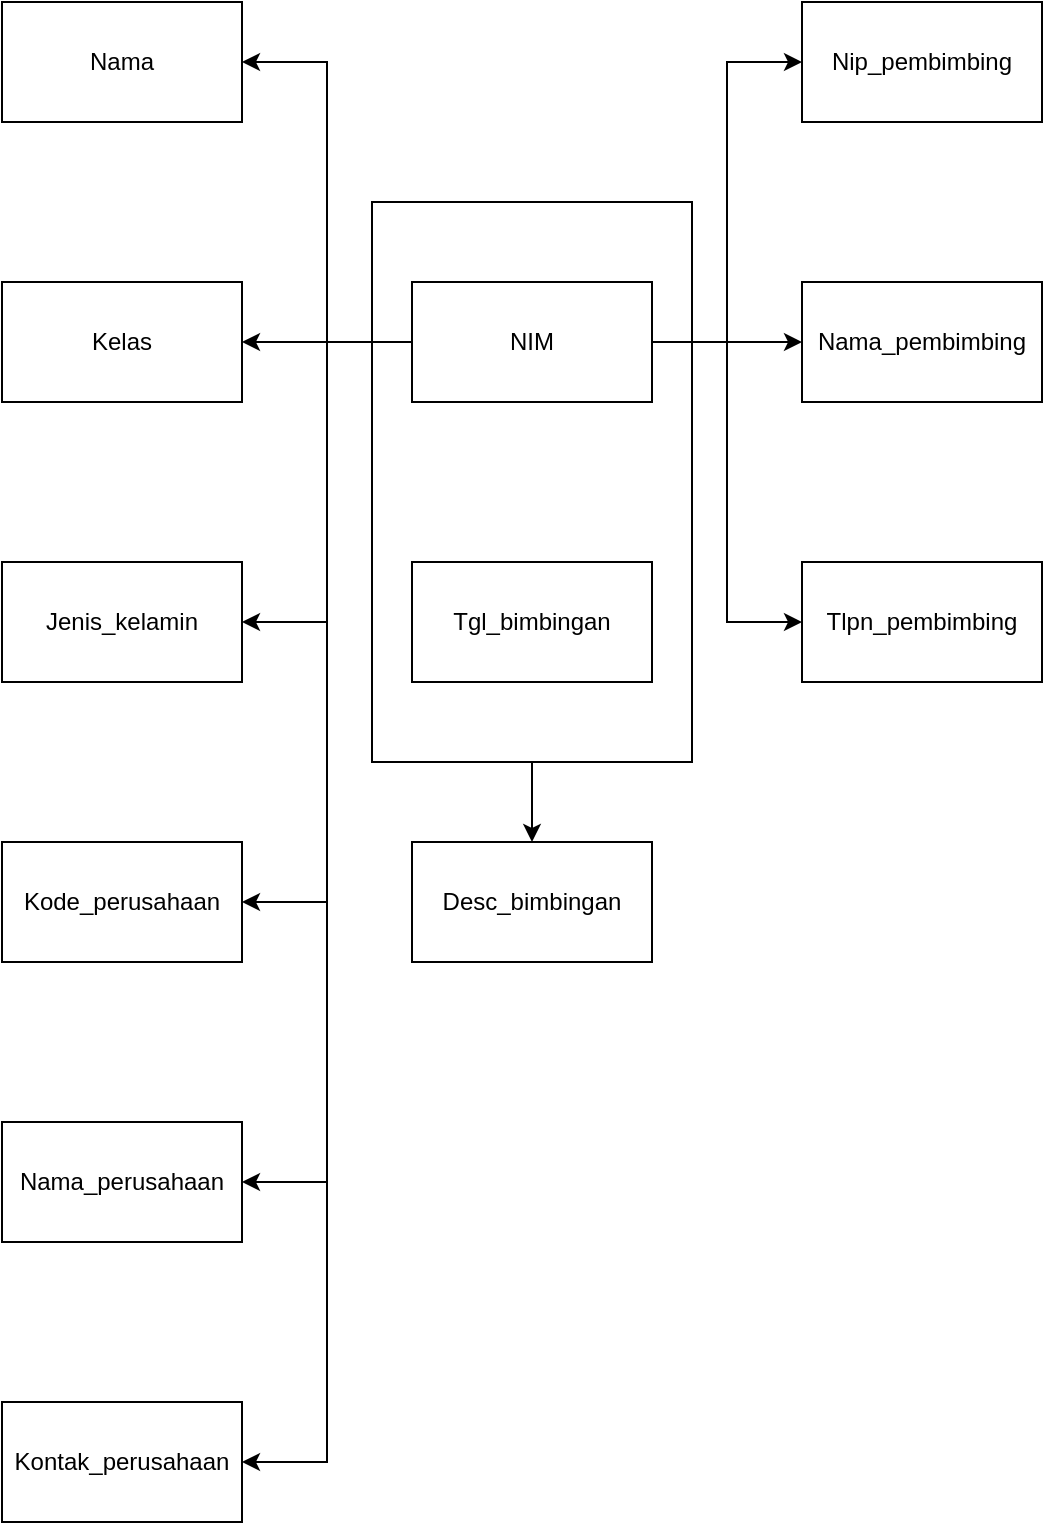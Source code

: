 <mxfile version="22.1.20" type="github">
  <diagram name="Page-1" id="G_xCwSRGJ0kAOkPJU6eo">
    <mxGraphModel dx="1222" dy="634" grid="1" gridSize="10" guides="1" tooltips="1" connect="1" arrows="1" fold="1" page="1" pageScale="1" pageWidth="850" pageHeight="1100" math="0" shadow="0">
      <root>
        <mxCell id="0" />
        <mxCell id="1" parent="0" />
        <mxCell id="JS-w8vRDpSTvWcYydV8G-9" style="edgeStyle=orthogonalEdgeStyle;rounded=0;orthogonalLoop=1;jettySize=auto;html=1;exitX=0.5;exitY=1;exitDx=0;exitDy=0;entryX=0.5;entryY=0;entryDx=0;entryDy=0;labelBackgroundColor=none;fontColor=default;" edge="1" parent="1" source="JS-w8vRDpSTvWcYydV8G-8" target="JS-w8vRDpSTvWcYydV8G-6">
          <mxGeometry relative="1" as="geometry" />
        </mxCell>
        <mxCell id="JS-w8vRDpSTvWcYydV8G-8" value="" style="rounded=0;whiteSpace=wrap;html=1;labelBackgroundColor=none;" vertex="1" parent="1">
          <mxGeometry x="265" y="220" width="160" height="280" as="geometry" />
        </mxCell>
        <mxCell id="JS-w8vRDpSTvWcYydV8G-43" style="edgeStyle=orthogonalEdgeStyle;rounded=0;orthogonalLoop=1;jettySize=auto;html=1;exitX=0;exitY=0.5;exitDx=0;exitDy=0;entryX=1;entryY=0.5;entryDx=0;entryDy=0;labelBackgroundColor=none;fontColor=default;" edge="1" parent="1" source="JS-w8vRDpSTvWcYydV8G-1" target="JS-w8vRDpSTvWcYydV8G-20">
          <mxGeometry relative="1" as="geometry" />
        </mxCell>
        <mxCell id="JS-w8vRDpSTvWcYydV8G-44" style="edgeStyle=orthogonalEdgeStyle;rounded=0;orthogonalLoop=1;jettySize=auto;html=1;exitX=0;exitY=0.5;exitDx=0;exitDy=0;entryX=1;entryY=0.5;entryDx=0;entryDy=0;labelBackgroundColor=none;fontColor=default;" edge="1" parent="1" source="JS-w8vRDpSTvWcYydV8G-1" target="JS-w8vRDpSTvWcYydV8G-26">
          <mxGeometry relative="1" as="geometry" />
        </mxCell>
        <mxCell id="JS-w8vRDpSTvWcYydV8G-45" style="edgeStyle=orthogonalEdgeStyle;rounded=0;orthogonalLoop=1;jettySize=auto;html=1;exitX=0;exitY=0.5;exitDx=0;exitDy=0;entryX=1;entryY=0.5;entryDx=0;entryDy=0;labelBackgroundColor=none;fontColor=default;" edge="1" parent="1" source="JS-w8vRDpSTvWcYydV8G-1" target="JS-w8vRDpSTvWcYydV8G-28">
          <mxGeometry relative="1" as="geometry" />
        </mxCell>
        <mxCell id="JS-w8vRDpSTvWcYydV8G-46" style="edgeStyle=orthogonalEdgeStyle;rounded=0;orthogonalLoop=1;jettySize=auto;html=1;exitX=0;exitY=0.5;exitDx=0;exitDy=0;entryX=1;entryY=0.5;entryDx=0;entryDy=0;labelBackgroundColor=none;fontColor=default;" edge="1" parent="1" source="JS-w8vRDpSTvWcYydV8G-1" target="JS-w8vRDpSTvWcYydV8G-30">
          <mxGeometry relative="1" as="geometry" />
        </mxCell>
        <mxCell id="JS-w8vRDpSTvWcYydV8G-47" style="edgeStyle=orthogonalEdgeStyle;rounded=0;orthogonalLoop=1;jettySize=auto;html=1;exitX=1;exitY=0.5;exitDx=0;exitDy=0;entryX=0;entryY=0.5;entryDx=0;entryDy=0;labelBackgroundColor=none;fontColor=default;" edge="1" parent="1" source="JS-w8vRDpSTvWcYydV8G-1" target="JS-w8vRDpSTvWcYydV8G-36">
          <mxGeometry relative="1" as="geometry" />
        </mxCell>
        <mxCell id="JS-w8vRDpSTvWcYydV8G-50" style="edgeStyle=orthogonalEdgeStyle;rounded=0;orthogonalLoop=1;jettySize=auto;html=1;exitX=1;exitY=0.5;exitDx=0;exitDy=0;entryX=0;entryY=0.5;entryDx=0;entryDy=0;labelBackgroundColor=none;fontColor=default;" edge="1" parent="1" source="JS-w8vRDpSTvWcYydV8G-1" target="JS-w8vRDpSTvWcYydV8G-38">
          <mxGeometry relative="1" as="geometry" />
        </mxCell>
        <mxCell id="JS-w8vRDpSTvWcYydV8G-51" style="edgeStyle=orthogonalEdgeStyle;rounded=0;orthogonalLoop=1;jettySize=auto;html=1;exitX=1;exitY=0.5;exitDx=0;exitDy=0;entryX=0;entryY=0.5;entryDx=0;entryDy=0;labelBackgroundColor=none;fontColor=default;" edge="1" parent="1" source="JS-w8vRDpSTvWcYydV8G-1" target="JS-w8vRDpSTvWcYydV8G-40">
          <mxGeometry relative="1" as="geometry" />
        </mxCell>
        <mxCell id="JS-w8vRDpSTvWcYydV8G-52" style="edgeStyle=orthogonalEdgeStyle;rounded=0;orthogonalLoop=1;jettySize=auto;html=1;exitX=0;exitY=0.5;exitDx=0;exitDy=0;entryX=1;entryY=0.5;entryDx=0;entryDy=0;labelBackgroundColor=none;fontColor=default;" edge="1" parent="1" source="JS-w8vRDpSTvWcYydV8G-1" target="JS-w8vRDpSTvWcYydV8G-32">
          <mxGeometry relative="1" as="geometry" />
        </mxCell>
        <mxCell id="JS-w8vRDpSTvWcYydV8G-53" style="edgeStyle=orthogonalEdgeStyle;rounded=0;orthogonalLoop=1;jettySize=auto;html=1;exitX=0;exitY=0.5;exitDx=0;exitDy=0;entryX=1;entryY=0.5;entryDx=0;entryDy=0;labelBackgroundColor=none;fontColor=default;" edge="1" parent="1" source="JS-w8vRDpSTvWcYydV8G-1" target="JS-w8vRDpSTvWcYydV8G-34">
          <mxGeometry relative="1" as="geometry" />
        </mxCell>
        <mxCell id="JS-w8vRDpSTvWcYydV8G-1" value="NIM" style="rounded=0;whiteSpace=wrap;html=1;labelBackgroundColor=none;" vertex="1" parent="1">
          <mxGeometry x="285" y="260" width="120" height="60" as="geometry" />
        </mxCell>
        <mxCell id="JS-w8vRDpSTvWcYydV8G-2" value="Tgl_bimbingan" style="rounded=0;whiteSpace=wrap;html=1;labelBackgroundColor=none;" vertex="1" parent="1">
          <mxGeometry x="285" y="400" width="120" height="60" as="geometry" />
        </mxCell>
        <mxCell id="JS-w8vRDpSTvWcYydV8G-6" value="Desc_bimbingan" style="rounded=0;whiteSpace=wrap;html=1;labelBackgroundColor=none;" vertex="1" parent="1">
          <mxGeometry x="285" y="540" width="120" height="60" as="geometry" />
        </mxCell>
        <mxCell id="JS-w8vRDpSTvWcYydV8G-20" value="Nama" style="whiteSpace=wrap;html=1;rounded=0;labelBackgroundColor=none;" vertex="1" parent="1">
          <mxGeometry x="80" y="120" width="120" height="60" as="geometry" />
        </mxCell>
        <mxCell id="JS-w8vRDpSTvWcYydV8G-26" value="Kelas" style="whiteSpace=wrap;html=1;rounded=0;labelBackgroundColor=none;" vertex="1" parent="1">
          <mxGeometry x="80" y="260" width="120" height="60" as="geometry" />
        </mxCell>
        <mxCell id="JS-w8vRDpSTvWcYydV8G-28" value="Jenis_kelamin" style="whiteSpace=wrap;html=1;rounded=0;labelBackgroundColor=none;" vertex="1" parent="1">
          <mxGeometry x="80" y="400" width="120" height="60" as="geometry" />
        </mxCell>
        <mxCell id="JS-w8vRDpSTvWcYydV8G-30" value="Kode_perusahaan" style="whiteSpace=wrap;html=1;rounded=0;labelBackgroundColor=none;" vertex="1" parent="1">
          <mxGeometry x="80" y="540" width="120" height="60" as="geometry" />
        </mxCell>
        <mxCell id="JS-w8vRDpSTvWcYydV8G-32" value="Nama_perusahaan" style="whiteSpace=wrap;html=1;rounded=0;labelBackgroundColor=none;" vertex="1" parent="1">
          <mxGeometry x="80" y="680" width="120" height="60" as="geometry" />
        </mxCell>
        <mxCell id="JS-w8vRDpSTvWcYydV8G-34" value="Kontak_perusahaan" style="whiteSpace=wrap;html=1;rounded=0;labelBackgroundColor=none;" vertex="1" parent="1">
          <mxGeometry x="80" y="820" width="120" height="60" as="geometry" />
        </mxCell>
        <mxCell id="JS-w8vRDpSTvWcYydV8G-36" value="Nip_pembimbing" style="whiteSpace=wrap;html=1;rounded=0;labelBackgroundColor=none;" vertex="1" parent="1">
          <mxGeometry x="480" y="120" width="120" height="60" as="geometry" />
        </mxCell>
        <mxCell id="JS-w8vRDpSTvWcYydV8G-38" value="Nama_pembimbing" style="whiteSpace=wrap;html=1;rounded=0;labelBackgroundColor=none;" vertex="1" parent="1">
          <mxGeometry x="480" y="260" width="120" height="60" as="geometry" />
        </mxCell>
        <mxCell id="JS-w8vRDpSTvWcYydV8G-40" value="Tlpn_pembimbing" style="whiteSpace=wrap;html=1;rounded=0;labelBackgroundColor=none;" vertex="1" parent="1">
          <mxGeometry x="480" y="400" width="120" height="60" as="geometry" />
        </mxCell>
      </root>
    </mxGraphModel>
  </diagram>
</mxfile>
